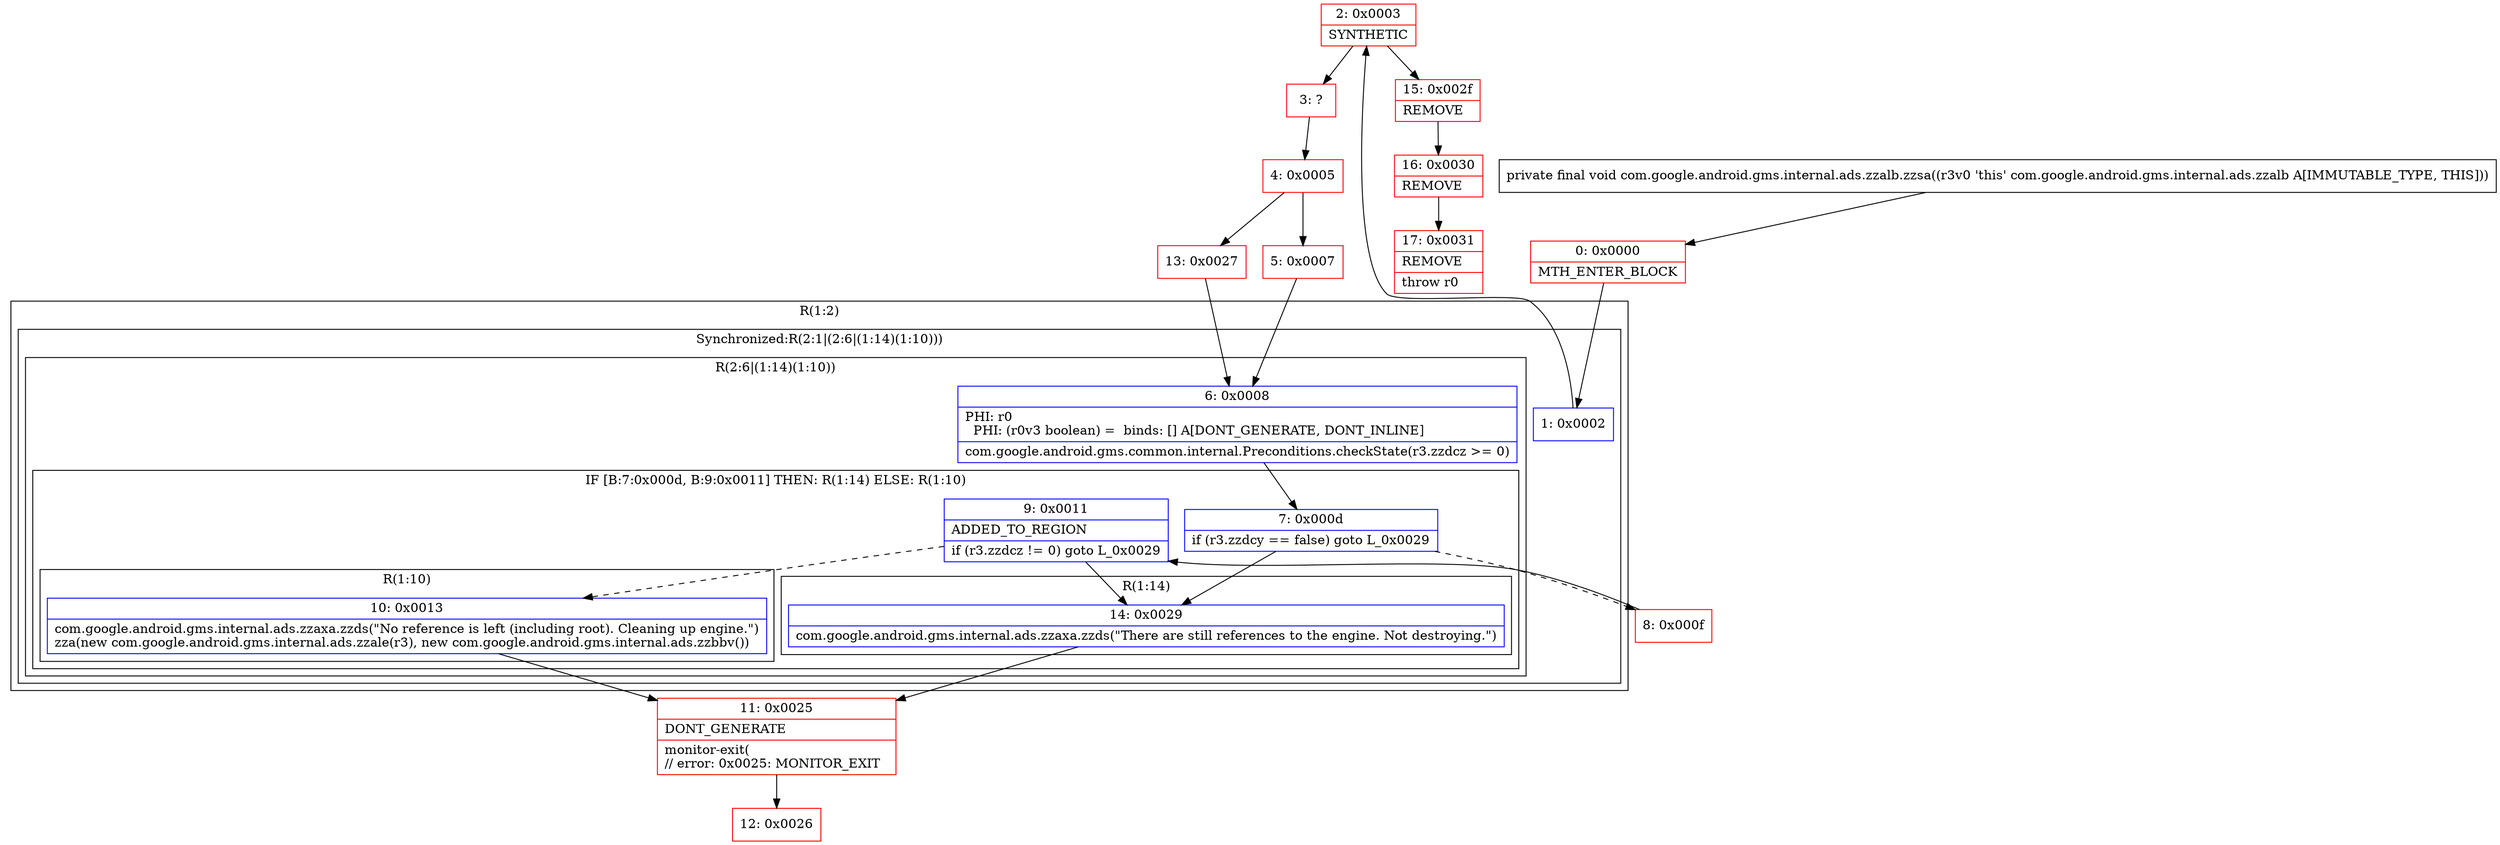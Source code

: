 digraph "CFG forcom.google.android.gms.internal.ads.zzalb.zzsa()V" {
subgraph cluster_Region_416097356 {
label = "R(1:2)";
node [shape=record,color=blue];
subgraph cluster_SynchronizedRegion_1481529200 {
label = "Synchronized:R(2:1|(2:6|(1:14)(1:10)))";
node [shape=record,color=blue];
Node_1 [shape=record,label="{1\:\ 0x0002}"];
subgraph cluster_Region_25504708 {
label = "R(2:6|(1:14)(1:10))";
node [shape=record,color=blue];
Node_6 [shape=record,label="{6\:\ 0x0008|PHI: r0 \l  PHI: (r0v3 boolean) =  binds: [] A[DONT_GENERATE, DONT_INLINE]\l|com.google.android.gms.common.internal.Preconditions.checkState(r3.zzdcz \>= 0)\l}"];
subgraph cluster_IfRegion_542544870 {
label = "IF [B:7:0x000d, B:9:0x0011] THEN: R(1:14) ELSE: R(1:10)";
node [shape=record,color=blue];
Node_7 [shape=record,label="{7\:\ 0x000d|if (r3.zzdcy == false) goto L_0x0029\l}"];
Node_9 [shape=record,label="{9\:\ 0x0011|ADDED_TO_REGION\l|if (r3.zzdcz != 0) goto L_0x0029\l}"];
subgraph cluster_Region_1363684580 {
label = "R(1:14)";
node [shape=record,color=blue];
Node_14 [shape=record,label="{14\:\ 0x0029|com.google.android.gms.internal.ads.zzaxa.zzds(\"There are still references to the engine. Not destroying.\")\l}"];
}
subgraph cluster_Region_2073494634 {
label = "R(1:10)";
node [shape=record,color=blue];
Node_10 [shape=record,label="{10\:\ 0x0013|com.google.android.gms.internal.ads.zzaxa.zzds(\"No reference is left (including root). Cleaning up engine.\")\lzza(new com.google.android.gms.internal.ads.zzale(r3), new com.google.android.gms.internal.ads.zzbbv())\l}"];
}
}
}
}
}
Node_0 [shape=record,color=red,label="{0\:\ 0x0000|MTH_ENTER_BLOCK\l}"];
Node_2 [shape=record,color=red,label="{2\:\ 0x0003|SYNTHETIC\l}"];
Node_3 [shape=record,color=red,label="{3\:\ ?}"];
Node_4 [shape=record,color=red,label="{4\:\ 0x0005}"];
Node_5 [shape=record,color=red,label="{5\:\ 0x0007}"];
Node_8 [shape=record,color=red,label="{8\:\ 0x000f}"];
Node_11 [shape=record,color=red,label="{11\:\ 0x0025|DONT_GENERATE\l|monitor\-exit(\l\/\/ error: 0x0025: MONITOR_EXIT  \l}"];
Node_12 [shape=record,color=red,label="{12\:\ 0x0026}"];
Node_13 [shape=record,color=red,label="{13\:\ 0x0027}"];
Node_15 [shape=record,color=red,label="{15\:\ 0x002f|REMOVE\l}"];
Node_16 [shape=record,color=red,label="{16\:\ 0x0030|REMOVE\l}"];
Node_17 [shape=record,color=red,label="{17\:\ 0x0031|REMOVE\l|throw r0\l}"];
MethodNode[shape=record,label="{private final void com.google.android.gms.internal.ads.zzalb.zzsa((r3v0 'this' com.google.android.gms.internal.ads.zzalb A[IMMUTABLE_TYPE, THIS])) }"];
MethodNode -> Node_0;
Node_1 -> Node_2;
Node_6 -> Node_7;
Node_7 -> Node_8[style=dashed];
Node_7 -> Node_14;
Node_9 -> Node_10[style=dashed];
Node_9 -> Node_14;
Node_14 -> Node_11;
Node_10 -> Node_11;
Node_0 -> Node_1;
Node_2 -> Node_3;
Node_2 -> Node_15;
Node_3 -> Node_4;
Node_4 -> Node_5;
Node_4 -> Node_13;
Node_5 -> Node_6;
Node_8 -> Node_9;
Node_11 -> Node_12;
Node_13 -> Node_6;
Node_15 -> Node_16;
Node_16 -> Node_17;
}

